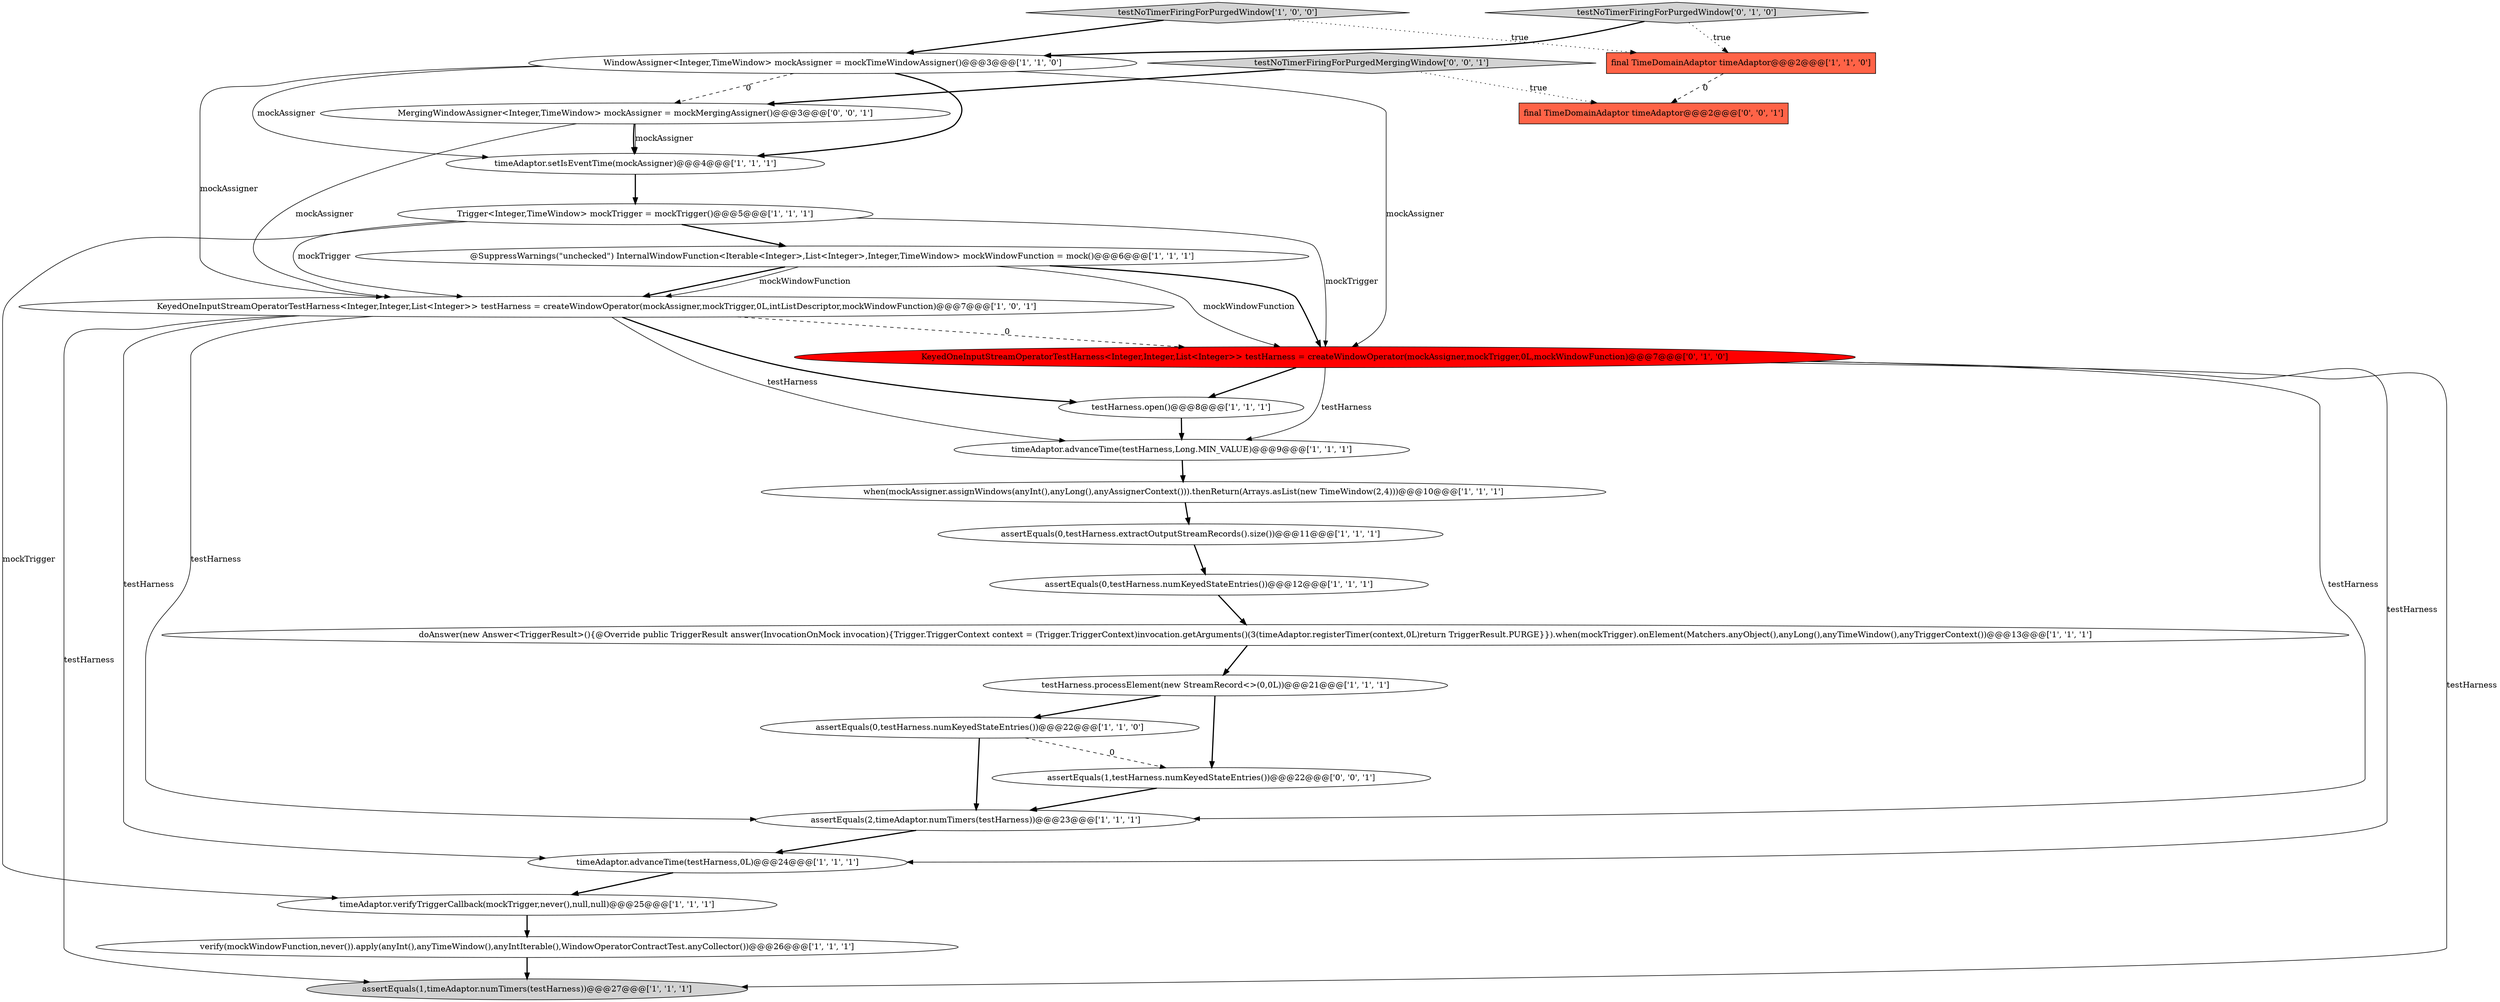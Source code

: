 digraph {
8 [style = filled, label = "assertEquals(1,timeAdaptor.numTimers(testHarness))@@@27@@@['1', '1', '1']", fillcolor = lightgray, shape = ellipse image = "AAA0AAABBB1BBB"];
3 [style = filled, label = "assertEquals(0,testHarness.numKeyedStateEntries())@@@22@@@['1', '1', '0']", fillcolor = white, shape = ellipse image = "AAA0AAABBB1BBB"];
9 [style = filled, label = "testNoTimerFiringForPurgedWindow['1', '0', '0']", fillcolor = lightgray, shape = diamond image = "AAA0AAABBB1BBB"];
20 [style = filled, label = "KeyedOneInputStreamOperatorTestHarness<Integer,Integer,List<Integer>> testHarness = createWindowOperator(mockAssigner,mockTrigger,0L,mockWindowFunction)@@@7@@@['0', '1', '0']", fillcolor = red, shape = ellipse image = "AAA1AAABBB2BBB"];
18 [style = filled, label = "KeyedOneInputStreamOperatorTestHarness<Integer,Integer,List<Integer>> testHarness = createWindowOperator(mockAssigner,mockTrigger,0L,intListDescriptor,mockWindowFunction)@@@7@@@['1', '0', '1']", fillcolor = white, shape = ellipse image = "AAA0AAABBB1BBB"];
7 [style = filled, label = "Trigger<Integer,TimeWindow> mockTrigger = mockTrigger()@@@5@@@['1', '1', '1']", fillcolor = white, shape = ellipse image = "AAA0AAABBB1BBB"];
5 [style = filled, label = "timeAdaptor.verifyTriggerCallback(mockTrigger,never(),null,null)@@@25@@@['1', '1', '1']", fillcolor = white, shape = ellipse image = "AAA0AAABBB1BBB"];
12 [style = filled, label = "assertEquals(0,testHarness.numKeyedStateEntries())@@@12@@@['1', '1', '1']", fillcolor = white, shape = ellipse image = "AAA0AAABBB1BBB"];
15 [style = filled, label = "assertEquals(0,testHarness.extractOutputStreamRecords().size())@@@11@@@['1', '1', '1']", fillcolor = white, shape = ellipse image = "AAA0AAABBB1BBB"];
21 [style = filled, label = "testNoTimerFiringForPurgedWindow['0', '1', '0']", fillcolor = lightgray, shape = diamond image = "AAA0AAABBB2BBB"];
11 [style = filled, label = "verify(mockWindowFunction,never()).apply(anyInt(),anyTimeWindow(),anyIntIterable(),WindowOperatorContractTest.anyCollector())@@@26@@@['1', '1', '1']", fillcolor = white, shape = ellipse image = "AAA0AAABBB1BBB"];
4 [style = filled, label = "timeAdaptor.setIsEventTime(mockAssigner)@@@4@@@['1', '1', '1']", fillcolor = white, shape = ellipse image = "AAA0AAABBB1BBB"];
25 [style = filled, label = "MergingWindowAssigner<Integer,TimeWindow> mockAssigner = mockMergingAssigner()@@@3@@@['0', '0', '1']", fillcolor = white, shape = ellipse image = "AAA0AAABBB3BBB"];
10 [style = filled, label = "assertEquals(2,timeAdaptor.numTimers(testHarness))@@@23@@@['1', '1', '1']", fillcolor = white, shape = ellipse image = "AAA0AAABBB1BBB"];
22 [style = filled, label = "final TimeDomainAdaptor timeAdaptor@@@2@@@['0', '0', '1']", fillcolor = tomato, shape = box image = "AAA0AAABBB3BBB"];
0 [style = filled, label = "final TimeDomainAdaptor timeAdaptor@@@2@@@['1', '1', '0']", fillcolor = tomato, shape = box image = "AAA0AAABBB1BBB"];
14 [style = filled, label = "testHarness.processElement(new StreamRecord<>(0,0L))@@@21@@@['1', '1', '1']", fillcolor = white, shape = ellipse image = "AAA0AAABBB1BBB"];
1 [style = filled, label = "WindowAssigner<Integer,TimeWindow> mockAssigner = mockTimeWindowAssigner()@@@3@@@['1', '1', '0']", fillcolor = white, shape = ellipse image = "AAA0AAABBB1BBB"];
17 [style = filled, label = "testHarness.open()@@@8@@@['1', '1', '1']", fillcolor = white, shape = ellipse image = "AAA0AAABBB1BBB"];
6 [style = filled, label = "doAnswer(new Answer<TriggerResult>(){@Override public TriggerResult answer(InvocationOnMock invocation){Trigger.TriggerContext context = (Trigger.TriggerContext)invocation.getArguments()(3(timeAdaptor.registerTimer(context,0L)return TriggerResult.PURGE}}).when(mockTrigger).onElement(Matchers.anyObject(),anyLong(),anyTimeWindow(),anyTriggerContext())@@@13@@@['1', '1', '1']", fillcolor = white, shape = ellipse image = "AAA0AAABBB1BBB"];
13 [style = filled, label = "timeAdaptor.advanceTime(testHarness,0L)@@@24@@@['1', '1', '1']", fillcolor = white, shape = ellipse image = "AAA0AAABBB1BBB"];
24 [style = filled, label = "testNoTimerFiringForPurgedMergingWindow['0', '0', '1']", fillcolor = lightgray, shape = diamond image = "AAA0AAABBB3BBB"];
23 [style = filled, label = "assertEquals(1,testHarness.numKeyedStateEntries())@@@22@@@['0', '0', '1']", fillcolor = white, shape = ellipse image = "AAA0AAABBB3BBB"];
19 [style = filled, label = "timeAdaptor.advanceTime(testHarness,Long.MIN_VALUE)@@@9@@@['1', '1', '1']", fillcolor = white, shape = ellipse image = "AAA0AAABBB1BBB"];
16 [style = filled, label = "when(mockAssigner.assignWindows(anyInt(),anyLong(),anyAssignerContext())).thenReturn(Arrays.asList(new TimeWindow(2,4)))@@@10@@@['1', '1', '1']", fillcolor = white, shape = ellipse image = "AAA0AAABBB1BBB"];
2 [style = filled, label = "@SuppressWarnings(\"unchecked\") InternalWindowFunction<Iterable<Integer>,List<Integer>,Integer,TimeWindow> mockWindowFunction = mock()@@@6@@@['1', '1', '1']", fillcolor = white, shape = ellipse image = "AAA0AAABBB1BBB"];
25->18 [style = solid, label="mockAssigner"];
16->15 [style = bold, label=""];
14->3 [style = bold, label=""];
2->20 [style = solid, label="mockWindowFunction"];
1->4 [style = bold, label=""];
2->20 [style = bold, label=""];
20->17 [style = bold, label=""];
9->0 [style = dotted, label="true"];
18->10 [style = solid, label="testHarness"];
7->5 [style = solid, label="mockTrigger"];
18->13 [style = solid, label="testHarness"];
21->0 [style = dotted, label="true"];
18->17 [style = bold, label=""];
25->4 [style = bold, label=""];
2->18 [style = bold, label=""];
18->19 [style = solid, label="testHarness"];
12->6 [style = bold, label=""];
0->22 [style = dashed, label="0"];
17->19 [style = bold, label=""];
4->7 [style = bold, label=""];
19->16 [style = bold, label=""];
25->4 [style = solid, label="mockAssigner"];
6->14 [style = bold, label=""];
3->23 [style = dashed, label="0"];
3->10 [style = bold, label=""];
7->20 [style = solid, label="mockTrigger"];
14->23 [style = bold, label=""];
10->13 [style = bold, label=""];
20->8 [style = solid, label="testHarness"];
7->2 [style = bold, label=""];
24->25 [style = bold, label=""];
24->22 [style = dotted, label="true"];
18->20 [style = dashed, label="0"];
2->18 [style = solid, label="mockWindowFunction"];
21->1 [style = bold, label=""];
20->10 [style = solid, label="testHarness"];
20->19 [style = solid, label="testHarness"];
7->18 [style = solid, label="mockTrigger"];
13->5 [style = bold, label=""];
23->10 [style = bold, label=""];
11->8 [style = bold, label=""];
15->12 [style = bold, label=""];
5->11 [style = bold, label=""];
1->4 [style = solid, label="mockAssigner"];
20->13 [style = solid, label="testHarness"];
1->18 [style = solid, label="mockAssigner"];
1->20 [style = solid, label="mockAssigner"];
9->1 [style = bold, label=""];
1->25 [style = dashed, label="0"];
18->8 [style = solid, label="testHarness"];
}
